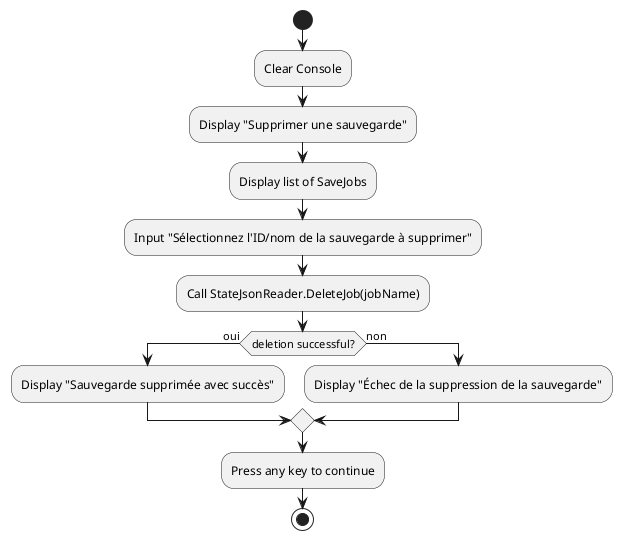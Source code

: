 @startuml
start

:Clear Console;
:Display "Supprimer une sauvegarde";
:Display list of SaveJobs;
:Input "Sélectionnez l'ID/nom de la sauvegarde à supprimer";

:Call StateJsonReader.DeleteJob(jobName);

if (deletion successful?) then (oui)
  :Display "Sauvegarde supprimée avec succès";
else (non)
  :Display "Échec de la suppression de la sauvegarde";
endif

:Press any key to continue;
stop
@enduml